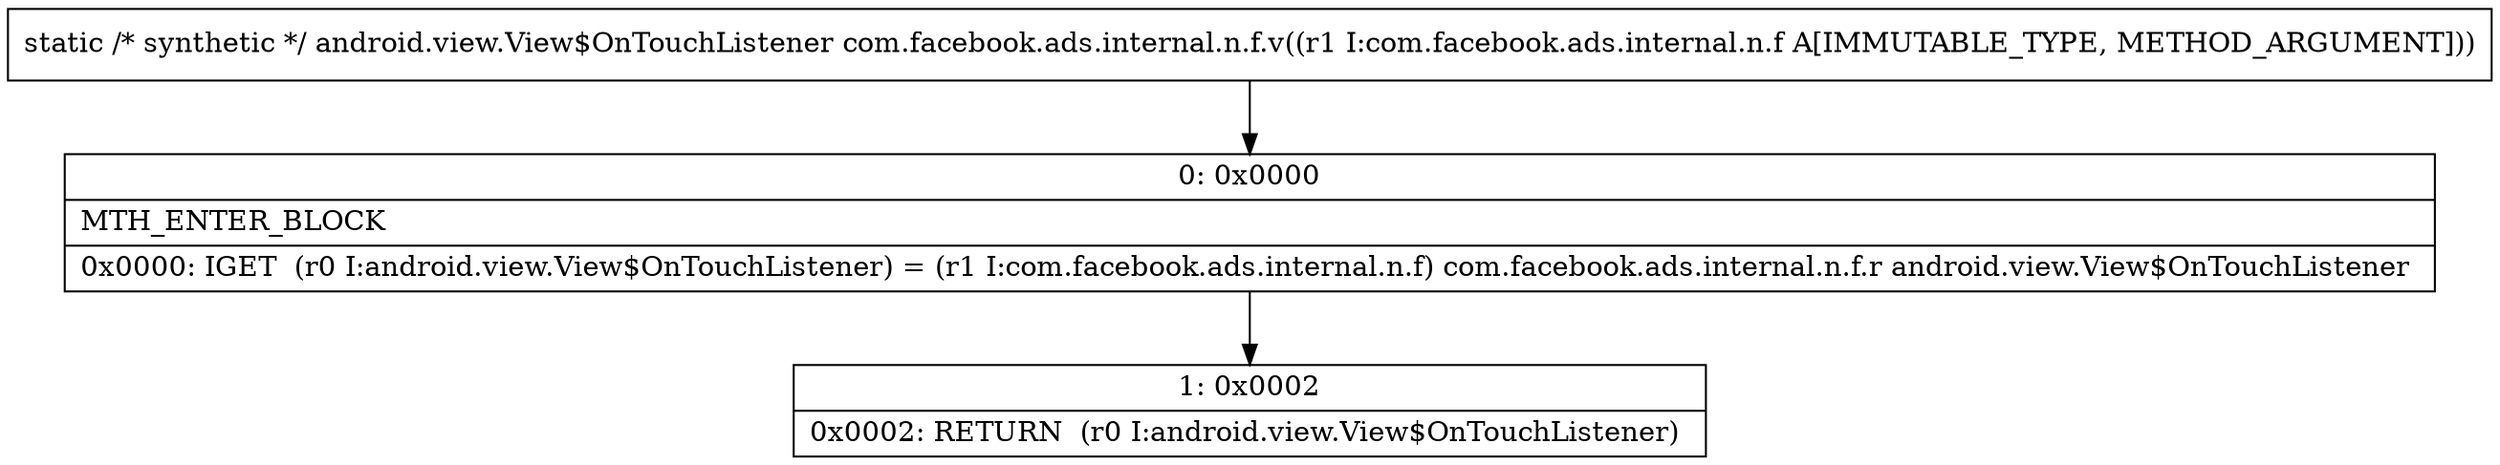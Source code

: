 digraph "CFG forcom.facebook.ads.internal.n.f.v(Lcom\/facebook\/ads\/internal\/n\/f;)Landroid\/view\/View$OnTouchListener;" {
Node_0 [shape=record,label="{0\:\ 0x0000|MTH_ENTER_BLOCK\l|0x0000: IGET  (r0 I:android.view.View$OnTouchListener) = (r1 I:com.facebook.ads.internal.n.f) com.facebook.ads.internal.n.f.r android.view.View$OnTouchListener \l}"];
Node_1 [shape=record,label="{1\:\ 0x0002|0x0002: RETURN  (r0 I:android.view.View$OnTouchListener) \l}"];
MethodNode[shape=record,label="{static \/* synthetic *\/ android.view.View$OnTouchListener com.facebook.ads.internal.n.f.v((r1 I:com.facebook.ads.internal.n.f A[IMMUTABLE_TYPE, METHOD_ARGUMENT])) }"];
MethodNode -> Node_0;
Node_0 -> Node_1;
}

